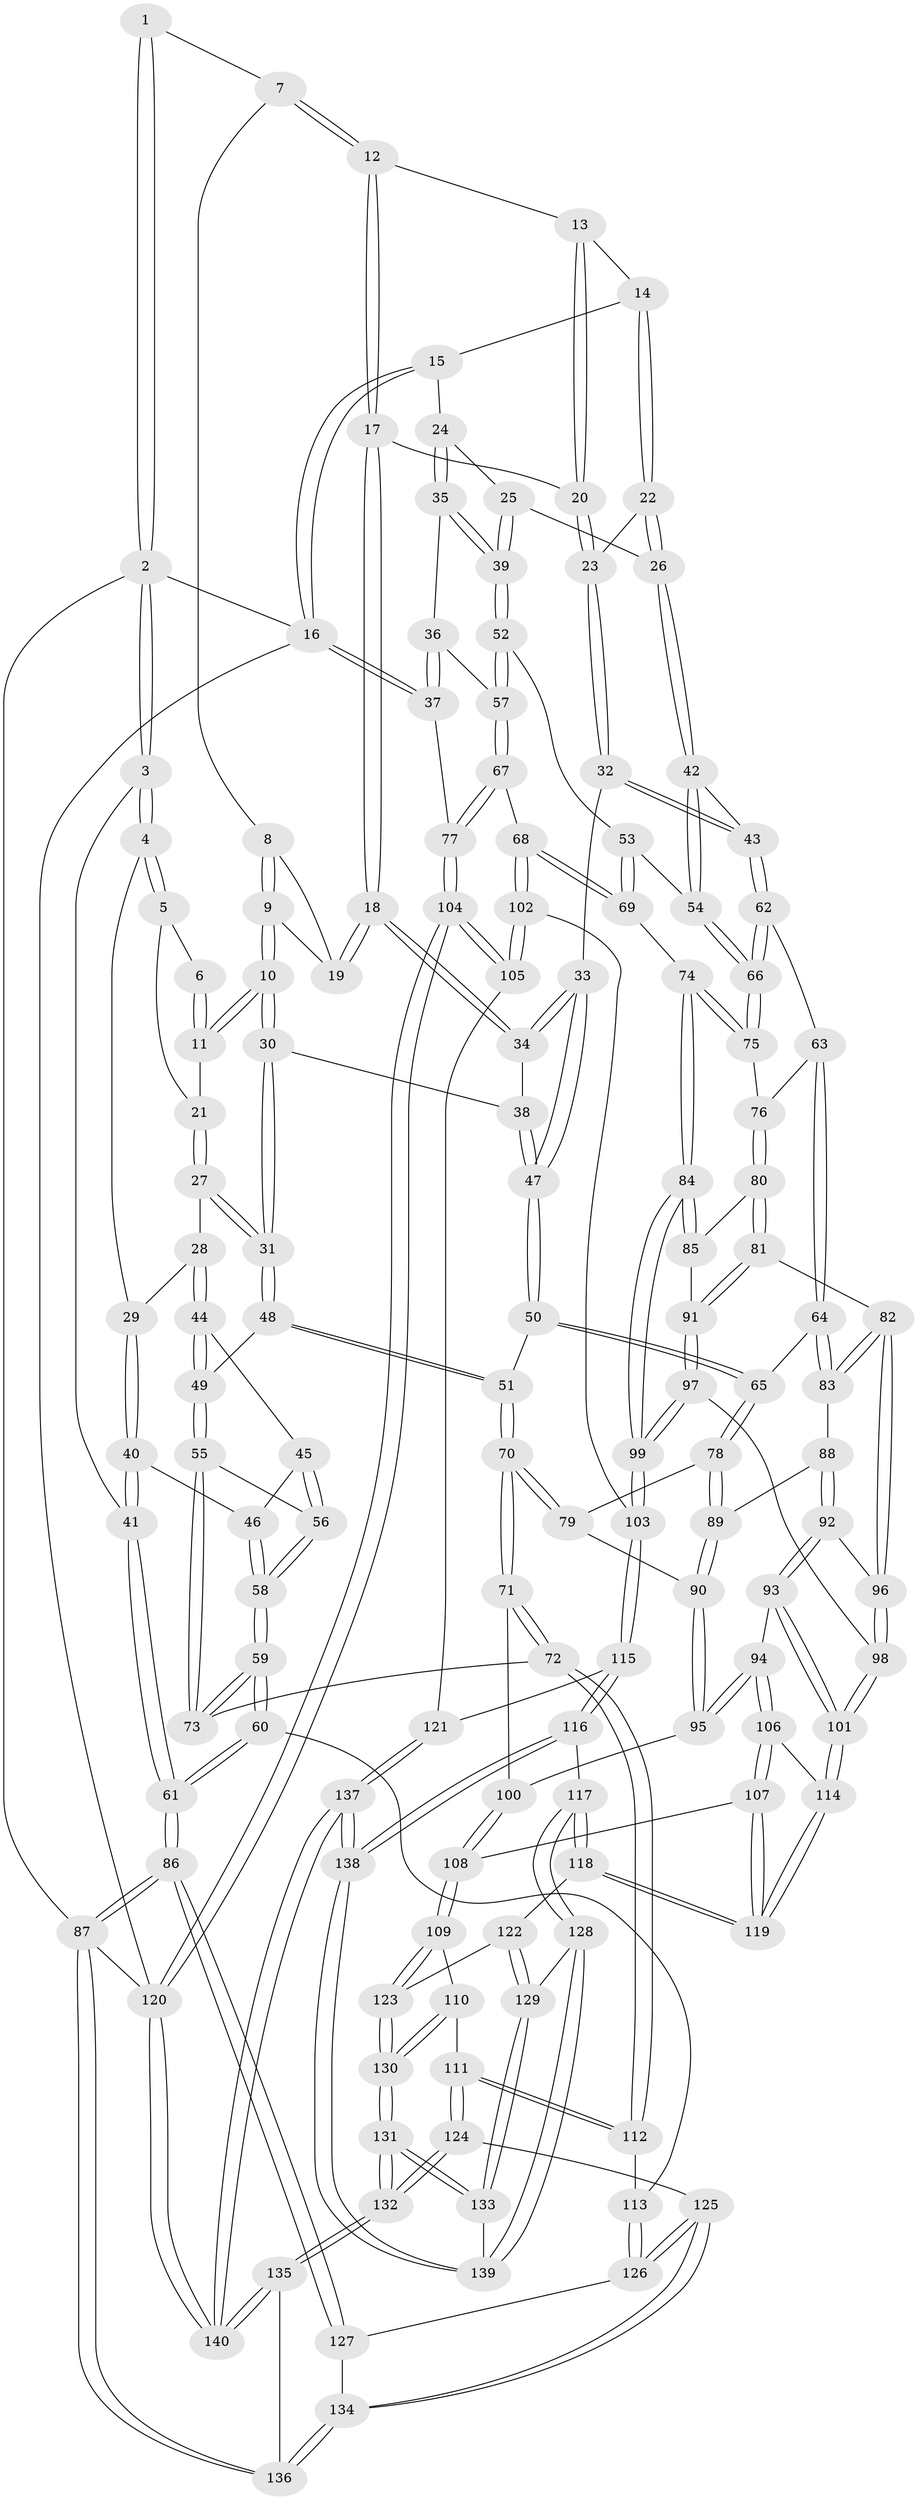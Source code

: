// Generated by graph-tools (version 1.1) at 2025/51/03/09/25 03:51:07]
// undirected, 140 vertices, 347 edges
graph export_dot {
graph [start="1"]
  node [color=gray90,style=filled];
  1 [pos="+0.31446719309991356+0"];
  2 [pos="+0+0"];
  3 [pos="+0+0"];
  4 [pos="+0.11897697641252918+0.0826796462073846"];
  5 [pos="+0.21436184560084606+0.023446300224858822"];
  6 [pos="+0.27220103982707644+0"];
  7 [pos="+0.44467397893040583+0"];
  8 [pos="+0.4021362997919406+0"];
  9 [pos="+0.3531077930556708+0.11488691577523802"];
  10 [pos="+0.3374789378351367+0.12845975538571144"];
  11 [pos="+0.31062030047550193+0.08417378807532037"];
  12 [pos="+0.5290285801513821+0"];
  13 [pos="+0.5717508550300285+0"];
  14 [pos="+0.6965038078126722+0"];
  15 [pos="+0.7264962308078079+0"];
  16 [pos="+1+0"];
  17 [pos="+0.4734414936840125+0.10456394947485001"];
  18 [pos="+0.4561492570397519+0.13226105980659755"];
  19 [pos="+0.42884671925266254+0.1181616258357748"];
  20 [pos="+0.5624808450444622+0.1175616942973712"];
  21 [pos="+0.2318427381262608+0.06754543202074065"];
  22 [pos="+0.6754173400763629+0.11808547429312129"];
  23 [pos="+0.5715313481977482+0.14905516827495457"];
  24 [pos="+0.8519484300413962+0.05304610990058739"];
  25 [pos="+0.8011340998069463+0.12532214234080288"];
  26 [pos="+0.720878966975277+0.19142685594104972"];
  27 [pos="+0.2502806813711005+0.17154685595783323"];
  28 [pos="+0.18219962404559487+0.16179333033455554"];
  29 [pos="+0.12028874756940891+0.11533955059856661"];
  30 [pos="+0.31758561449996575+0.170736347904869"];
  31 [pos="+0.28308511491172733+0.19748641215754592"];
  32 [pos="+0.5399230250259722+0.2371587136857454"];
  33 [pos="+0.5311781327180313+0.23710078613993993"];
  34 [pos="+0.45986055724480385+0.1510805290268638"];
  35 [pos="+0.9818232291297135+0.15466659359519933"];
  36 [pos="+0.9845785351939554+0.15507755468041362"];
  37 [pos="+1+0.15453535527077672"];
  38 [pos="+0.38521042921493814+0.18471020129787796"];
  39 [pos="+0.8565015829811905+0.2514650886105162"];
  40 [pos="+0.046929172240370624+0.19336315216592753"];
  41 [pos="+0+0.08030348701953606"];
  42 [pos="+0.7195726525050097+0.20451223913114105"];
  43 [pos="+0.5623186543175069+0.25305066228437406"];
  44 [pos="+0.13641240172738994+0.22941398377228042"];
  45 [pos="+0.11971931488039629+0.23590276059441886"];
  46 [pos="+0.06531193099517102+0.22531411663598017"];
  47 [pos="+0.45984847145053087+0.2755279227698703"];
  48 [pos="+0.28091045030057965+0.2651491556705665"];
  49 [pos="+0.2661060326132512+0.28111076900092463"];
  50 [pos="+0.42178114843806247+0.313481826926427"];
  51 [pos="+0.41049314164514117+0.3157705058242402"];
  52 [pos="+0.8465508402394962+0.2633978723580041"];
  53 [pos="+0.7887282190181282+0.2863560960565989"];
  54 [pos="+0.7731599153006599+0.2871347354932279"];
  55 [pos="+0.23938308389486512+0.3268492365755972"];
  56 [pos="+0.16271799456013022+0.33958978373339843"];
  57 [pos="+0.9324568523916663+0.34618223357137806"];
  58 [pos="+0.029608467019841003+0.4145146275638655"];
  59 [pos="+0+0.4737027360533247"];
  60 [pos="+0+0.5260437340975631"];
  61 [pos="+0+0.5349929789855224"];
  62 [pos="+0.5834207078347694+0.3033325887964043"];
  63 [pos="+0.5846467455515505+0.32171966648366357"];
  64 [pos="+0.5388033412246938+0.41901713007969593"];
  65 [pos="+0.4973377648879163+0.42167987058567924"];
  66 [pos="+0.7545230175870633+0.3152231422048971"];
  67 [pos="+0.979294357151533+0.4440478420047421"];
  68 [pos="+0.9559885437509859+0.45360660374833794"];
  69 [pos="+0.916137188553328+0.45583664969766174"];
  70 [pos="+0.33895234562414117+0.47482389150549936"];
  71 [pos="+0.33131909457787073+0.48136328837633197"];
  72 [pos="+0.3046155052693179+0.48258919058881317"];
  73 [pos="+0.28082825442090176+0.45964983830021333"];
  74 [pos="+0.8384178926330627+0.4820685730297641"];
  75 [pos="+0.7353591029420083+0.38263377867582127"];
  76 [pos="+0.68827815455097+0.4093256204902236"];
  77 [pos="+1+0.43971143672252083"];
  78 [pos="+0.4958985479501043+0.4232213829046712"];
  79 [pos="+0.4598346828479408+0.445674530340727"];
  80 [pos="+0.6760883670041495+0.4309590861531146"];
  81 [pos="+0.6224118917825078+0.4713573598990516"];
  82 [pos="+0.6079131101008742+0.4761716057767254"];
  83 [pos="+0.5771956657413252+0.45711968737180986"];
  84 [pos="+0.8053657074621045+0.5280045771613826"];
  85 [pos="+0.7246815601041251+0.4983523303861876"];
  86 [pos="+0+1"];
  87 [pos="+0+1"];
  88 [pos="+0.5203239187861626+0.5129205002124755"];
  89 [pos="+0.4985188762526041+0.49623076469139443"];
  90 [pos="+0.4646925402489221+0.5323065457758285"];
  91 [pos="+0.6863176239401739+0.5283181520189075"];
  92 [pos="+0.5198195750246424+0.5397911646888583"];
  93 [pos="+0.5124388087475202+0.5497298761023608"];
  94 [pos="+0.4770456370227679+0.5675309172723361"];
  95 [pos="+0.46171682299525657+0.5411818141352499"];
  96 [pos="+0.6007785042058837+0.5184756631805421"];
  97 [pos="+0.6918240657397445+0.5796806015999572"];
  98 [pos="+0.6091859288461169+0.582657388489797"];
  99 [pos="+0.7803353087239912+0.6278392701514297"];
  100 [pos="+0.3438867759965832+0.49422352785015566"];
  101 [pos="+0.59990049796294+0.596838661299668"];
  102 [pos="+0.9215465179864465+0.6186878073291193"];
  103 [pos="+0.78536042835953+0.6491682202901837"];
  104 [pos="+1+0.8249817309711556"];
  105 [pos="+1+0.7744186488229514"];
  106 [pos="+0.47106535866140836+0.607612433337983"];
  107 [pos="+0.42524732416511063+0.6672880226369224"];
  108 [pos="+0.42211088435972854+0.6691254731339591"];
  109 [pos="+0.4159841157965031+0.6773234138014195"];
  110 [pos="+0.3765003193245133+0.7022359972727318"];
  111 [pos="+0.33889421732271824+0.7086800401507752"];
  112 [pos="+0.2896551485589826+0.5114363416618524"];
  113 [pos="+0.14643565149167173+0.6492590896696179"];
  114 [pos="+0.5925647131900472+0.6175222690600026"];
  115 [pos="+0.7674374577283274+0.7362529145209048"];
  116 [pos="+0.761499152144702+0.7398252815068636"];
  117 [pos="+0.7126526310369434+0.7564101519491722"];
  118 [pos="+0.6066456716235916+0.7021479703761985"];
  119 [pos="+0.6047928749635768+0.6993352350415474"];
  120 [pos="+1+1"];
  121 [pos="+0.8454263495491122+0.7709434889122856"];
  122 [pos="+0.5396373997858245+0.7632230568020739"];
  123 [pos="+0.5132169532586582+0.7783232094302083"];
  124 [pos="+0.26959208114505967+0.7431354375730359"];
  125 [pos="+0.25954343502581506+0.7431273532400265"];
  126 [pos="+0.17231447519216794+0.6877354184670049"];
  127 [pos="+0.10306190838024412+0.7933712296151998"];
  128 [pos="+0.6924024079077284+0.7925759183901426"];
  129 [pos="+0.6159656647831813+0.8561556487708594"];
  130 [pos="+0.475381730713159+0.9142876093436334"];
  131 [pos="+0.47806631933252536+0.9811869215964841"];
  132 [pos="+0.4467911160099651+1"];
  133 [pos="+0.5306555473799981+0.9500227419732147"];
  134 [pos="+0.1927220814109396+0.9006799832026727"];
  135 [pos="+0.4140404791628363+1"];
  136 [pos="+0.1262384361721534+1"];
  137 [pos="+0.8996532315507623+1"];
  138 [pos="+0.8049760064628955+1"];
  139 [pos="+0.7215846410300822+0.9491127929478688"];
  140 [pos="+1+1"];
  1 -- 2;
  1 -- 2;
  1 -- 7;
  2 -- 3;
  2 -- 3;
  2 -- 16;
  2 -- 87;
  3 -- 4;
  3 -- 4;
  3 -- 41;
  4 -- 5;
  4 -- 5;
  4 -- 29;
  5 -- 6;
  5 -- 21;
  6 -- 11;
  6 -- 11;
  7 -- 8;
  7 -- 12;
  7 -- 12;
  8 -- 9;
  8 -- 9;
  8 -- 19;
  9 -- 10;
  9 -- 10;
  9 -- 19;
  10 -- 11;
  10 -- 11;
  10 -- 30;
  10 -- 30;
  11 -- 21;
  12 -- 13;
  12 -- 17;
  12 -- 17;
  13 -- 14;
  13 -- 20;
  13 -- 20;
  14 -- 15;
  14 -- 22;
  14 -- 22;
  15 -- 16;
  15 -- 16;
  15 -- 24;
  16 -- 37;
  16 -- 37;
  16 -- 120;
  17 -- 18;
  17 -- 18;
  17 -- 20;
  18 -- 19;
  18 -- 19;
  18 -- 34;
  18 -- 34;
  20 -- 23;
  20 -- 23;
  21 -- 27;
  21 -- 27;
  22 -- 23;
  22 -- 26;
  22 -- 26;
  23 -- 32;
  23 -- 32;
  24 -- 25;
  24 -- 35;
  24 -- 35;
  25 -- 26;
  25 -- 39;
  25 -- 39;
  26 -- 42;
  26 -- 42;
  27 -- 28;
  27 -- 31;
  27 -- 31;
  28 -- 29;
  28 -- 44;
  28 -- 44;
  29 -- 40;
  29 -- 40;
  30 -- 31;
  30 -- 31;
  30 -- 38;
  31 -- 48;
  31 -- 48;
  32 -- 33;
  32 -- 43;
  32 -- 43;
  33 -- 34;
  33 -- 34;
  33 -- 47;
  33 -- 47;
  34 -- 38;
  35 -- 36;
  35 -- 39;
  35 -- 39;
  36 -- 37;
  36 -- 37;
  36 -- 57;
  37 -- 77;
  38 -- 47;
  38 -- 47;
  39 -- 52;
  39 -- 52;
  40 -- 41;
  40 -- 41;
  40 -- 46;
  41 -- 61;
  41 -- 61;
  42 -- 43;
  42 -- 54;
  42 -- 54;
  43 -- 62;
  43 -- 62;
  44 -- 45;
  44 -- 49;
  44 -- 49;
  45 -- 46;
  45 -- 56;
  45 -- 56;
  46 -- 58;
  46 -- 58;
  47 -- 50;
  47 -- 50;
  48 -- 49;
  48 -- 51;
  48 -- 51;
  49 -- 55;
  49 -- 55;
  50 -- 51;
  50 -- 65;
  50 -- 65;
  51 -- 70;
  51 -- 70;
  52 -- 53;
  52 -- 57;
  52 -- 57;
  53 -- 54;
  53 -- 69;
  53 -- 69;
  54 -- 66;
  54 -- 66;
  55 -- 56;
  55 -- 73;
  55 -- 73;
  56 -- 58;
  56 -- 58;
  57 -- 67;
  57 -- 67;
  58 -- 59;
  58 -- 59;
  59 -- 60;
  59 -- 60;
  59 -- 73;
  59 -- 73;
  60 -- 61;
  60 -- 61;
  60 -- 113;
  61 -- 86;
  61 -- 86;
  62 -- 63;
  62 -- 66;
  62 -- 66;
  63 -- 64;
  63 -- 64;
  63 -- 76;
  64 -- 65;
  64 -- 83;
  64 -- 83;
  65 -- 78;
  65 -- 78;
  66 -- 75;
  66 -- 75;
  67 -- 68;
  67 -- 77;
  67 -- 77;
  68 -- 69;
  68 -- 69;
  68 -- 102;
  68 -- 102;
  69 -- 74;
  70 -- 71;
  70 -- 71;
  70 -- 79;
  70 -- 79;
  71 -- 72;
  71 -- 72;
  71 -- 100;
  72 -- 73;
  72 -- 112;
  72 -- 112;
  74 -- 75;
  74 -- 75;
  74 -- 84;
  74 -- 84;
  75 -- 76;
  76 -- 80;
  76 -- 80;
  77 -- 104;
  77 -- 104;
  78 -- 79;
  78 -- 89;
  78 -- 89;
  79 -- 90;
  80 -- 81;
  80 -- 81;
  80 -- 85;
  81 -- 82;
  81 -- 91;
  81 -- 91;
  82 -- 83;
  82 -- 83;
  82 -- 96;
  82 -- 96;
  83 -- 88;
  84 -- 85;
  84 -- 85;
  84 -- 99;
  84 -- 99;
  85 -- 91;
  86 -- 87;
  86 -- 87;
  86 -- 127;
  86 -- 127;
  87 -- 136;
  87 -- 136;
  87 -- 120;
  88 -- 89;
  88 -- 92;
  88 -- 92;
  89 -- 90;
  89 -- 90;
  90 -- 95;
  90 -- 95;
  91 -- 97;
  91 -- 97;
  92 -- 93;
  92 -- 93;
  92 -- 96;
  93 -- 94;
  93 -- 101;
  93 -- 101;
  94 -- 95;
  94 -- 95;
  94 -- 106;
  94 -- 106;
  95 -- 100;
  96 -- 98;
  96 -- 98;
  97 -- 98;
  97 -- 99;
  97 -- 99;
  98 -- 101;
  98 -- 101;
  99 -- 103;
  99 -- 103;
  100 -- 108;
  100 -- 108;
  101 -- 114;
  101 -- 114;
  102 -- 103;
  102 -- 105;
  102 -- 105;
  103 -- 115;
  103 -- 115;
  104 -- 105;
  104 -- 105;
  104 -- 120;
  104 -- 120;
  105 -- 121;
  106 -- 107;
  106 -- 107;
  106 -- 114;
  107 -- 108;
  107 -- 119;
  107 -- 119;
  108 -- 109;
  108 -- 109;
  109 -- 110;
  109 -- 123;
  109 -- 123;
  110 -- 111;
  110 -- 130;
  110 -- 130;
  111 -- 112;
  111 -- 112;
  111 -- 124;
  111 -- 124;
  112 -- 113;
  113 -- 126;
  113 -- 126;
  114 -- 119;
  114 -- 119;
  115 -- 116;
  115 -- 116;
  115 -- 121;
  116 -- 117;
  116 -- 138;
  116 -- 138;
  117 -- 118;
  117 -- 118;
  117 -- 128;
  117 -- 128;
  118 -- 119;
  118 -- 119;
  118 -- 122;
  120 -- 140;
  120 -- 140;
  121 -- 137;
  121 -- 137;
  122 -- 123;
  122 -- 129;
  122 -- 129;
  123 -- 130;
  123 -- 130;
  124 -- 125;
  124 -- 132;
  124 -- 132;
  125 -- 126;
  125 -- 126;
  125 -- 134;
  125 -- 134;
  126 -- 127;
  127 -- 134;
  128 -- 129;
  128 -- 139;
  128 -- 139;
  129 -- 133;
  129 -- 133;
  130 -- 131;
  130 -- 131;
  131 -- 132;
  131 -- 132;
  131 -- 133;
  131 -- 133;
  132 -- 135;
  132 -- 135;
  133 -- 139;
  134 -- 136;
  134 -- 136;
  135 -- 136;
  135 -- 140;
  135 -- 140;
  137 -- 138;
  137 -- 138;
  137 -- 140;
  137 -- 140;
  138 -- 139;
  138 -- 139;
}
